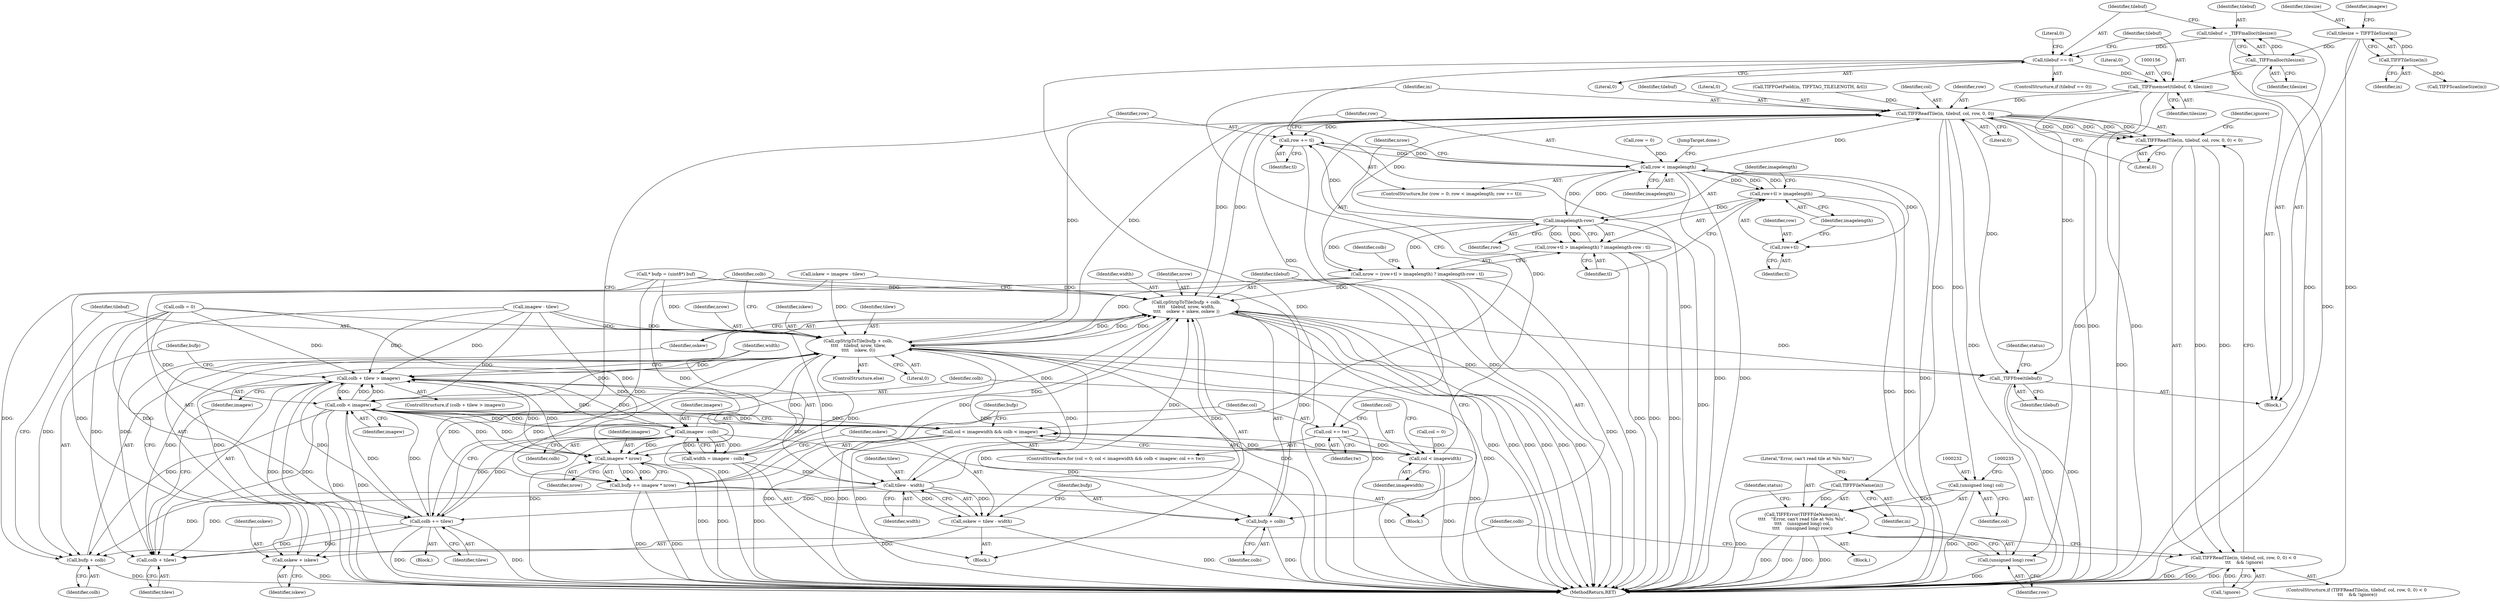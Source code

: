 digraph "0_libtiff_5ad9d8016fbb60109302d558f7edb2cb2a3bb8e3@API" {
"1000151" [label="(Call,_TIFFmemset(tilebuf, 0, tilesize))"];
"1000146" [label="(Call,tilebuf == 0)"];
"1000141" [label="(Call,tilebuf = _TIFFmalloc(tilesize))"];
"1000143" [label="(Call,_TIFFmalloc(tilesize))"];
"1000108" [label="(Call,tilesize = TIFFTileSize(in))"];
"1000110" [label="(Call,TIFFTileSize(in))"];
"1000216" [label="(Call,TIFFReadTile(in, tilebuf, col, row, 0, 0))"];
"1000176" [label="(Call,row += tl)"];
"1000173" [label="(Call,row < imagelength)"];
"1000184" [label="(Call,row+tl > imagelength)"];
"1000189" [label="(Call,imagelength-row)"];
"1000181" [label="(Call,nrow = (row+tl > imagelength) ? imagelength-row : tl)"];
"1000260" [label="(Call,cpStripToTile(bufp + colb,\n\t\t\t\t    tilebuf, nrow, width,\n\t\t\t\t    oskew + iskew, oskew ))"];
"1000272" [label="(Call,cpStripToTile(bufp + colb,\n\t\t\t\t    tilebuf, nrow, tilew,\n\t\t\t\t    iskew, 0))"];
"1000242" [label="(Call,colb + tilew > imagew)"];
"1000206" [label="(Call,colb < imagew)"];
"1000202" [label="(Call,col < imagewidth && colb < imagew)"];
"1000243" [label="(Call,colb + tilew)"];
"1000251" [label="(Call,imagew - colb)"];
"1000249" [label="(Call,width = imagew - colb)"];
"1000257" [label="(Call,tilew - width)"];
"1000255" [label="(Call,oskew = tilew - width)"];
"1000267" [label="(Call,oskew + iskew)"];
"1000281" [label="(Call,colb += tilew)"];
"1000273" [label="(Call,bufp + colb)"];
"1000261" [label="(Call,bufp + colb)"];
"1000286" [label="(Call,imagew * nrow)"];
"1000284" [label="(Call,bufp += imagew * nrow)"];
"1000290" [label="(Call,_TIFFfree(tilebuf))"];
"1000183" [label="(Call,(row+tl > imagelength) ? imagelength-row : tl)"];
"1000185" [label="(Call,row+tl)"];
"1000209" [label="(Call,col += tw)"];
"1000203" [label="(Call,col < imagewidth)"];
"1000215" [label="(Call,TIFFReadTile(in, tilebuf, col, row, 0, 0) < 0)"];
"1000214" [label="(Call,TIFFReadTile(in, tilebuf, col, row, 0, 0) < 0\n \t\t\t    && !ignore)"];
"1000228" [label="(Call,TIFFFileName(in))"];
"1000227" [label="(Call,TIFFError(TIFFFileName(in),\n\t\t\t\t    \"Error, can't read tile at %lu %lu\",\n\t\t\t\t    (unsigned long) col,\n\t\t\t\t    (unsigned long) row))"];
"1000231" [label="(Call,(unsigned long) col)"];
"1000234" [label="(Call,(unsigned long) row)"];
"1000195" [label="(Identifier,colb)"];
"1000204" [label="(Identifier,col)"];
"1000110" [label="(Call,TIFFTileSize(in))"];
"1000276" [label="(Identifier,tilebuf)"];
"1000225" [label="(Identifier,ignore)"];
"1000281" [label="(Call,colb += tilew)"];
"1000178" [label="(Identifier,tl)"];
"1000270" [label="(Identifier,oskew)"];
"1000234" [label="(Call,(unsigned long) row)"];
"1000130" [label="(Call,* bufp = (uint8*) buf)"];
"1000268" [label="(Identifier,oskew)"];
"1000251" [label="(Call,imagew - colb)"];
"1000242" [label="(Call,colb + tilew > imagew)"];
"1000116" [label="(Call,TIFFScanlineSize(in))"];
"1000219" [label="(Identifier,col)"];
"1000175" [label="(Identifier,imagelength)"];
"1000215" [label="(Call,TIFFReadTile(in, tilebuf, col, row, 0, 0) < 0)"];
"1000176" [label="(Call,row += tl)"];
"1000271" [label="(ControlStructure,else)"];
"1000194" [label="(Call,colb = 0)"];
"1000198" [label="(ControlStructure,for (col = 0; col < imagewidth && colb < imagew; col += tw))"];
"1000263" [label="(Identifier,colb)"];
"1000260" [label="(Call,cpStripToTile(bufp + colb,\n\t\t\t\t    tilebuf, nrow, width,\n\t\t\t\t    oskew + iskew, oskew ))"];
"1000150" [label="(Literal,0)"];
"1000280" [label="(Literal,0)"];
"1000212" [label="(Block,)"];
"1000253" [label="(Identifier,colb)"];
"1000188" [label="(Identifier,imagelength)"];
"1000181" [label="(Call,nrow = (row+tl > imagelength) ? imagelength-row : tl)"];
"1000262" [label="(Identifier,bufp)"];
"1000256" [label="(Identifier,oskew)"];
"1000226" [label="(Block,)"];
"1000275" [label="(Identifier,colb)"];
"1000285" [label="(Identifier,bufp)"];
"1000154" [label="(Identifier,tilesize)"];
"1000224" [label="(Call,!ignore)"];
"1000182" [label="(Identifier,nrow)"];
"1000152" [label="(Identifier,tilebuf)"];
"1000246" [label="(Identifier,imagew)"];
"1000243" [label="(Call,colb + tilew)"];
"1000247" [label="(Block,)"];
"1000222" [label="(Literal,0)"];
"1000279" [label="(Identifier,iskew)"];
"1000207" [label="(Identifier,colb)"];
"1000289" [label="(JumpTarget,done:)"];
"1000126" [label="(Call,imagew - tilew)"];
"1000151" [label="(Call,_TIFFmemset(tilebuf, 0, tilesize))"];
"1000216" [label="(Call,TIFFReadTile(in, tilebuf, col, row, 0, 0))"];
"1000147" [label="(Identifier,tilebuf)"];
"1000148" [label="(Literal,0)"];
"1000145" [label="(ControlStructure,if (tilebuf == 0))"];
"1000177" [label="(Identifier,row)"];
"1000146" [label="(Call,tilebuf == 0)"];
"1000115" [label="(Identifier,imagew)"];
"1000220" [label="(Identifier,row)"];
"1000286" [label="(Call,imagew * nrow)"];
"1000111" [label="(Identifier,in)"];
"1000269" [label="(Identifier,iskew)"];
"1000273" [label="(Call,bufp + colb)"];
"1000227" [label="(Call,TIFFError(TIFFFileName(in),\n\t\t\t\t    \"Error, can't read tile at %lu %lu\",\n\t\t\t\t    (unsigned long) col,\n\t\t\t\t    (unsigned long) row))"];
"1000267" [label="(Call,oskew + iskew)"];
"1000108" [label="(Call,tilesize = TIFFTileSize(in))"];
"1000203" [label="(Call,col < imagewidth)"];
"1000250" [label="(Identifier,width)"];
"1000191" [label="(Identifier,row)"];
"1000192" [label="(Identifier,tl)"];
"1000278" [label="(Identifier,tilew)"];
"1000206" [label="(Call,colb < imagew)"];
"1000153" [label="(Literal,0)"];
"1000228" [label="(Call,TIFFFileName(in))"];
"1000236" [label="(Identifier,row)"];
"1000277" [label="(Identifier,nrow)"];
"1000230" [label="(Literal,\"Error, can't read tile at %lu %lu\")"];
"1000187" [label="(Identifier,tl)"];
"1000124" [label="(Call,iskew = imagew - tilew)"];
"1000233" [label="(Identifier,col)"];
"1000294" [label="(MethodReturn,RET)"];
"1000282" [label="(Identifier,colb)"];
"1000274" [label="(Identifier,bufp)"];
"1000218" [label="(Identifier,tilebuf)"];
"1000221" [label="(Literal,0)"];
"1000164" [label="(Call,TIFFGetField(in, TIFFTAG_TILELENGTH, &tl))"];
"1000245" [label="(Identifier,tilew)"];
"1000266" [label="(Identifier,width)"];
"1000238" [label="(Identifier,status)"];
"1000209" [label="(Call,col += tw)"];
"1000261" [label="(Call,bufp + colb)"];
"1000214" [label="(Call,TIFFReadTile(in, tilebuf, col, row, 0, 0) < 0\n \t\t\t    && !ignore)"];
"1000249" [label="(Call,width = imagew - colb)"];
"1000144" [label="(Identifier,tilesize)"];
"1000184" [label="(Call,row+tl > imagelength)"];
"1000264" [label="(Identifier,tilebuf)"];
"1000244" [label="(Identifier,colb)"];
"1000229" [label="(Identifier,in)"];
"1000272" [label="(Call,cpStripToTile(bufp + colb,\n\t\t\t\t    tilebuf, nrow, tilew,\n\t\t\t\t    iskew, 0))"];
"1000143" [label="(Call,_TIFFmalloc(tilesize))"];
"1000170" [label="(Call,row = 0)"];
"1000293" [label="(Identifier,status)"];
"1000186" [label="(Identifier,row)"];
"1000190" [label="(Identifier,imagelength)"];
"1000258" [label="(Identifier,tilew)"];
"1000283" [label="(Identifier,tilew)"];
"1000241" [label="(ControlStructure,if (colb + tilew > imagew))"];
"1000223" [label="(Literal,0)"];
"1000208" [label="(Identifier,imagew)"];
"1000185" [label="(Call,row+tl)"];
"1000211" [label="(Identifier,tw)"];
"1000179" [label="(Block,)"];
"1000183" [label="(Call,(row+tl > imagelength) ? imagelength-row : tl)"];
"1000290" [label="(Call,_TIFFfree(tilebuf))"];
"1000255" [label="(Call,oskew = tilew - width)"];
"1000231" [label="(Call,(unsigned long) col)"];
"1000291" [label="(Identifier,tilebuf)"];
"1000265" [label="(Identifier,nrow)"];
"1000202" [label="(Call,col < imagewidth && colb < imagew)"];
"1000169" [label="(ControlStructure,for (row = 0; row < imagelength; row += tl))"];
"1000259" [label="(Identifier,width)"];
"1000199" [label="(Call,col = 0)"];
"1000205" [label="(Identifier,imagewidth)"];
"1000284" [label="(Call,bufp += imagew * nrow)"];
"1000102" [label="(Block,)"];
"1000174" [label="(Identifier,row)"];
"1000210" [label="(Identifier,col)"];
"1000142" [label="(Identifier,tilebuf)"];
"1000217" [label="(Identifier,in)"];
"1000109" [label="(Identifier,tilesize)"];
"1000252" [label="(Identifier,imagew)"];
"1000213" [label="(ControlStructure,if (TIFFReadTile(in, tilebuf, col, row, 0, 0) < 0\n \t\t\t    && !ignore))"];
"1000141" [label="(Call,tilebuf = _TIFFmalloc(tilesize))"];
"1000257" [label="(Call,tilew - width)"];
"1000189" [label="(Call,imagelength-row)"];
"1000173" [label="(Call,row < imagelength)"];
"1000287" [label="(Identifier,imagew)"];
"1000288" [label="(Identifier,nrow)"];
"1000151" -> "1000102"  [label="AST: "];
"1000151" -> "1000154"  [label="CFG: "];
"1000152" -> "1000151"  [label="AST: "];
"1000153" -> "1000151"  [label="AST: "];
"1000154" -> "1000151"  [label="AST: "];
"1000156" -> "1000151"  [label="CFG: "];
"1000151" -> "1000294"  [label="DDG: "];
"1000151" -> "1000294"  [label="DDG: "];
"1000146" -> "1000151"  [label="DDG: "];
"1000143" -> "1000151"  [label="DDG: "];
"1000151" -> "1000216"  [label="DDG: "];
"1000151" -> "1000290"  [label="DDG: "];
"1000146" -> "1000145"  [label="AST: "];
"1000146" -> "1000148"  [label="CFG: "];
"1000147" -> "1000146"  [label="AST: "];
"1000148" -> "1000146"  [label="AST: "];
"1000150" -> "1000146"  [label="CFG: "];
"1000152" -> "1000146"  [label="CFG: "];
"1000146" -> "1000294"  [label="DDG: "];
"1000146" -> "1000294"  [label="DDG: "];
"1000141" -> "1000146"  [label="DDG: "];
"1000141" -> "1000102"  [label="AST: "];
"1000141" -> "1000143"  [label="CFG: "];
"1000142" -> "1000141"  [label="AST: "];
"1000143" -> "1000141"  [label="AST: "];
"1000147" -> "1000141"  [label="CFG: "];
"1000141" -> "1000294"  [label="DDG: "];
"1000143" -> "1000141"  [label="DDG: "];
"1000143" -> "1000144"  [label="CFG: "];
"1000144" -> "1000143"  [label="AST: "];
"1000143" -> "1000294"  [label="DDG: "];
"1000108" -> "1000143"  [label="DDG: "];
"1000108" -> "1000102"  [label="AST: "];
"1000108" -> "1000110"  [label="CFG: "];
"1000109" -> "1000108"  [label="AST: "];
"1000110" -> "1000108"  [label="AST: "];
"1000115" -> "1000108"  [label="CFG: "];
"1000108" -> "1000294"  [label="DDG: "];
"1000110" -> "1000108"  [label="DDG: "];
"1000110" -> "1000111"  [label="CFG: "];
"1000111" -> "1000110"  [label="AST: "];
"1000110" -> "1000116"  [label="DDG: "];
"1000216" -> "1000215"  [label="AST: "];
"1000216" -> "1000222"  [label="CFG: "];
"1000217" -> "1000216"  [label="AST: "];
"1000218" -> "1000216"  [label="AST: "];
"1000219" -> "1000216"  [label="AST: "];
"1000220" -> "1000216"  [label="AST: "];
"1000221" -> "1000216"  [label="AST: "];
"1000222" -> "1000216"  [label="AST: "];
"1000223" -> "1000216"  [label="CFG: "];
"1000216" -> "1000294"  [label="DDG: "];
"1000216" -> "1000176"  [label="DDG: "];
"1000216" -> "1000209"  [label="DDG: "];
"1000216" -> "1000215"  [label="DDG: "];
"1000216" -> "1000215"  [label="DDG: "];
"1000216" -> "1000215"  [label="DDG: "];
"1000216" -> "1000215"  [label="DDG: "];
"1000216" -> "1000215"  [label="DDG: "];
"1000164" -> "1000216"  [label="DDG: "];
"1000260" -> "1000216"  [label="DDG: "];
"1000272" -> "1000216"  [label="DDG: "];
"1000203" -> "1000216"  [label="DDG: "];
"1000189" -> "1000216"  [label="DDG: "];
"1000173" -> "1000216"  [label="DDG: "];
"1000216" -> "1000228"  [label="DDG: "];
"1000216" -> "1000231"  [label="DDG: "];
"1000216" -> "1000234"  [label="DDG: "];
"1000216" -> "1000260"  [label="DDG: "];
"1000216" -> "1000272"  [label="DDG: "];
"1000216" -> "1000290"  [label="DDG: "];
"1000176" -> "1000169"  [label="AST: "];
"1000176" -> "1000178"  [label="CFG: "];
"1000177" -> "1000176"  [label="AST: "];
"1000178" -> "1000176"  [label="AST: "];
"1000174" -> "1000176"  [label="CFG: "];
"1000176" -> "1000294"  [label="DDG: "];
"1000176" -> "1000173"  [label="DDG: "];
"1000189" -> "1000176"  [label="DDG: "];
"1000173" -> "1000176"  [label="DDG: "];
"1000173" -> "1000169"  [label="AST: "];
"1000173" -> "1000175"  [label="CFG: "];
"1000174" -> "1000173"  [label="AST: "];
"1000175" -> "1000173"  [label="AST: "];
"1000182" -> "1000173"  [label="CFG: "];
"1000289" -> "1000173"  [label="CFG: "];
"1000173" -> "1000294"  [label="DDG: "];
"1000173" -> "1000294"  [label="DDG: "];
"1000173" -> "1000294"  [label="DDG: "];
"1000170" -> "1000173"  [label="DDG: "];
"1000184" -> "1000173"  [label="DDG: "];
"1000189" -> "1000173"  [label="DDG: "];
"1000173" -> "1000184"  [label="DDG: "];
"1000173" -> "1000184"  [label="DDG: "];
"1000173" -> "1000185"  [label="DDG: "];
"1000173" -> "1000189"  [label="DDG: "];
"1000184" -> "1000183"  [label="AST: "];
"1000184" -> "1000188"  [label="CFG: "];
"1000185" -> "1000184"  [label="AST: "];
"1000188" -> "1000184"  [label="AST: "];
"1000190" -> "1000184"  [label="CFG: "];
"1000192" -> "1000184"  [label="CFG: "];
"1000184" -> "1000294"  [label="DDG: "];
"1000184" -> "1000294"  [label="DDG: "];
"1000184" -> "1000189"  [label="DDG: "];
"1000189" -> "1000183"  [label="AST: "];
"1000189" -> "1000191"  [label="CFG: "];
"1000190" -> "1000189"  [label="AST: "];
"1000191" -> "1000189"  [label="AST: "];
"1000183" -> "1000189"  [label="CFG: "];
"1000189" -> "1000294"  [label="DDG: "];
"1000189" -> "1000181"  [label="DDG: "];
"1000189" -> "1000181"  [label="DDG: "];
"1000189" -> "1000183"  [label="DDG: "];
"1000189" -> "1000183"  [label="DDG: "];
"1000181" -> "1000179"  [label="AST: "];
"1000181" -> "1000183"  [label="CFG: "];
"1000182" -> "1000181"  [label="AST: "];
"1000183" -> "1000181"  [label="AST: "];
"1000195" -> "1000181"  [label="CFG: "];
"1000181" -> "1000294"  [label="DDG: "];
"1000181" -> "1000294"  [label="DDG: "];
"1000181" -> "1000260"  [label="DDG: "];
"1000181" -> "1000272"  [label="DDG: "];
"1000181" -> "1000286"  [label="DDG: "];
"1000260" -> "1000247"  [label="AST: "];
"1000260" -> "1000270"  [label="CFG: "];
"1000261" -> "1000260"  [label="AST: "];
"1000264" -> "1000260"  [label="AST: "];
"1000265" -> "1000260"  [label="AST: "];
"1000266" -> "1000260"  [label="AST: "];
"1000267" -> "1000260"  [label="AST: "];
"1000270" -> "1000260"  [label="AST: "];
"1000282" -> "1000260"  [label="CFG: "];
"1000260" -> "1000294"  [label="DDG: "];
"1000260" -> "1000294"  [label="DDG: "];
"1000260" -> "1000294"  [label="DDG: "];
"1000260" -> "1000294"  [label="DDG: "];
"1000260" -> "1000294"  [label="DDG: "];
"1000260" -> "1000294"  [label="DDG: "];
"1000284" -> "1000260"  [label="DDG: "];
"1000130" -> "1000260"  [label="DDG: "];
"1000251" -> "1000260"  [label="DDG: "];
"1000272" -> "1000260"  [label="DDG: "];
"1000272" -> "1000260"  [label="DDG: "];
"1000257" -> "1000260"  [label="DDG: "];
"1000255" -> "1000260"  [label="DDG: "];
"1000124" -> "1000260"  [label="DDG: "];
"1000260" -> "1000272"  [label="DDG: "];
"1000260" -> "1000286"  [label="DDG: "];
"1000260" -> "1000290"  [label="DDG: "];
"1000272" -> "1000271"  [label="AST: "];
"1000272" -> "1000280"  [label="CFG: "];
"1000273" -> "1000272"  [label="AST: "];
"1000276" -> "1000272"  [label="AST: "];
"1000277" -> "1000272"  [label="AST: "];
"1000278" -> "1000272"  [label="AST: "];
"1000279" -> "1000272"  [label="AST: "];
"1000280" -> "1000272"  [label="AST: "];
"1000282" -> "1000272"  [label="CFG: "];
"1000272" -> "1000294"  [label="DDG: "];
"1000272" -> "1000294"  [label="DDG: "];
"1000272" -> "1000294"  [label="DDG: "];
"1000272" -> "1000294"  [label="DDG: "];
"1000272" -> "1000242"  [label="DDG: "];
"1000272" -> "1000243"  [label="DDG: "];
"1000272" -> "1000257"  [label="DDG: "];
"1000272" -> "1000267"  [label="DDG: "];
"1000284" -> "1000272"  [label="DDG: "];
"1000130" -> "1000272"  [label="DDG: "];
"1000281" -> "1000272"  [label="DDG: "];
"1000194" -> "1000272"  [label="DDG: "];
"1000206" -> "1000272"  [label="DDG: "];
"1000126" -> "1000272"  [label="DDG: "];
"1000257" -> "1000272"  [label="DDG: "];
"1000124" -> "1000272"  [label="DDG: "];
"1000272" -> "1000281"  [label="DDG: "];
"1000272" -> "1000286"  [label="DDG: "];
"1000272" -> "1000290"  [label="DDG: "];
"1000242" -> "1000241"  [label="AST: "];
"1000242" -> "1000246"  [label="CFG: "];
"1000243" -> "1000242"  [label="AST: "];
"1000246" -> "1000242"  [label="AST: "];
"1000250" -> "1000242"  [label="CFG: "];
"1000274" -> "1000242"  [label="CFG: "];
"1000242" -> "1000294"  [label="DDG: "];
"1000242" -> "1000294"  [label="DDG: "];
"1000242" -> "1000294"  [label="DDG: "];
"1000242" -> "1000206"  [label="DDG: "];
"1000281" -> "1000242"  [label="DDG: "];
"1000194" -> "1000242"  [label="DDG: "];
"1000206" -> "1000242"  [label="DDG: "];
"1000206" -> "1000242"  [label="DDG: "];
"1000126" -> "1000242"  [label="DDG: "];
"1000126" -> "1000242"  [label="DDG: "];
"1000257" -> "1000242"  [label="DDG: "];
"1000286" -> "1000242"  [label="DDG: "];
"1000251" -> "1000242"  [label="DDG: "];
"1000242" -> "1000251"  [label="DDG: "];
"1000242" -> "1000286"  [label="DDG: "];
"1000206" -> "1000202"  [label="AST: "];
"1000206" -> "1000208"  [label="CFG: "];
"1000207" -> "1000206"  [label="AST: "];
"1000208" -> "1000206"  [label="AST: "];
"1000202" -> "1000206"  [label="CFG: "];
"1000206" -> "1000294"  [label="DDG: "];
"1000206" -> "1000294"  [label="DDG: "];
"1000206" -> "1000202"  [label="DDG: "];
"1000206" -> "1000202"  [label="DDG: "];
"1000281" -> "1000206"  [label="DDG: "];
"1000194" -> "1000206"  [label="DDG: "];
"1000286" -> "1000206"  [label="DDG: "];
"1000251" -> "1000206"  [label="DDG: "];
"1000126" -> "1000206"  [label="DDG: "];
"1000206" -> "1000243"  [label="DDG: "];
"1000206" -> "1000251"  [label="DDG: "];
"1000206" -> "1000273"  [label="DDG: "];
"1000206" -> "1000281"  [label="DDG: "];
"1000206" -> "1000286"  [label="DDG: "];
"1000202" -> "1000198"  [label="AST: "];
"1000202" -> "1000203"  [label="CFG: "];
"1000203" -> "1000202"  [label="AST: "];
"1000217" -> "1000202"  [label="CFG: "];
"1000285" -> "1000202"  [label="CFG: "];
"1000202" -> "1000294"  [label="DDG: "];
"1000202" -> "1000294"  [label="DDG: "];
"1000202" -> "1000294"  [label="DDG: "];
"1000203" -> "1000202"  [label="DDG: "];
"1000203" -> "1000202"  [label="DDG: "];
"1000243" -> "1000245"  [label="CFG: "];
"1000244" -> "1000243"  [label="AST: "];
"1000245" -> "1000243"  [label="AST: "];
"1000246" -> "1000243"  [label="CFG: "];
"1000281" -> "1000243"  [label="DDG: "];
"1000194" -> "1000243"  [label="DDG: "];
"1000126" -> "1000243"  [label="DDG: "];
"1000257" -> "1000243"  [label="DDG: "];
"1000251" -> "1000249"  [label="AST: "];
"1000251" -> "1000253"  [label="CFG: "];
"1000252" -> "1000251"  [label="AST: "];
"1000253" -> "1000251"  [label="AST: "];
"1000249" -> "1000251"  [label="CFG: "];
"1000251" -> "1000294"  [label="DDG: "];
"1000251" -> "1000249"  [label="DDG: "];
"1000251" -> "1000249"  [label="DDG: "];
"1000281" -> "1000251"  [label="DDG: "];
"1000194" -> "1000251"  [label="DDG: "];
"1000251" -> "1000261"  [label="DDG: "];
"1000251" -> "1000281"  [label="DDG: "];
"1000251" -> "1000286"  [label="DDG: "];
"1000249" -> "1000247"  [label="AST: "];
"1000250" -> "1000249"  [label="AST: "];
"1000256" -> "1000249"  [label="CFG: "];
"1000249" -> "1000294"  [label="DDG: "];
"1000249" -> "1000257"  [label="DDG: "];
"1000257" -> "1000255"  [label="AST: "];
"1000257" -> "1000259"  [label="CFG: "];
"1000258" -> "1000257"  [label="AST: "];
"1000259" -> "1000257"  [label="AST: "];
"1000255" -> "1000257"  [label="CFG: "];
"1000257" -> "1000255"  [label="DDG: "];
"1000257" -> "1000255"  [label="DDG: "];
"1000126" -> "1000257"  [label="DDG: "];
"1000257" -> "1000281"  [label="DDG: "];
"1000255" -> "1000247"  [label="AST: "];
"1000256" -> "1000255"  [label="AST: "];
"1000262" -> "1000255"  [label="CFG: "];
"1000255" -> "1000294"  [label="DDG: "];
"1000255" -> "1000267"  [label="DDG: "];
"1000267" -> "1000269"  [label="CFG: "];
"1000268" -> "1000267"  [label="AST: "];
"1000269" -> "1000267"  [label="AST: "];
"1000270" -> "1000267"  [label="CFG: "];
"1000267" -> "1000294"  [label="DDG: "];
"1000124" -> "1000267"  [label="DDG: "];
"1000281" -> "1000212"  [label="AST: "];
"1000281" -> "1000283"  [label="CFG: "];
"1000282" -> "1000281"  [label="AST: "];
"1000283" -> "1000281"  [label="AST: "];
"1000210" -> "1000281"  [label="CFG: "];
"1000281" -> "1000294"  [label="DDG: "];
"1000281" -> "1000294"  [label="DDG: "];
"1000281" -> "1000273"  [label="DDG: "];
"1000194" -> "1000281"  [label="DDG: "];
"1000273" -> "1000275"  [label="CFG: "];
"1000274" -> "1000273"  [label="AST: "];
"1000275" -> "1000273"  [label="AST: "];
"1000276" -> "1000273"  [label="CFG: "];
"1000273" -> "1000294"  [label="DDG: "];
"1000284" -> "1000273"  [label="DDG: "];
"1000130" -> "1000273"  [label="DDG: "];
"1000194" -> "1000273"  [label="DDG: "];
"1000261" -> "1000263"  [label="CFG: "];
"1000262" -> "1000261"  [label="AST: "];
"1000263" -> "1000261"  [label="AST: "];
"1000264" -> "1000261"  [label="CFG: "];
"1000261" -> "1000294"  [label="DDG: "];
"1000284" -> "1000261"  [label="DDG: "];
"1000130" -> "1000261"  [label="DDG: "];
"1000286" -> "1000284"  [label="AST: "];
"1000286" -> "1000288"  [label="CFG: "];
"1000287" -> "1000286"  [label="AST: "];
"1000288" -> "1000286"  [label="AST: "];
"1000284" -> "1000286"  [label="CFG: "];
"1000286" -> "1000294"  [label="DDG: "];
"1000286" -> "1000294"  [label="DDG: "];
"1000286" -> "1000284"  [label="DDG: "];
"1000286" -> "1000284"  [label="DDG: "];
"1000126" -> "1000286"  [label="DDG: "];
"1000284" -> "1000179"  [label="AST: "];
"1000285" -> "1000284"  [label="AST: "];
"1000177" -> "1000284"  [label="CFG: "];
"1000284" -> "1000294"  [label="DDG: "];
"1000284" -> "1000294"  [label="DDG: "];
"1000130" -> "1000284"  [label="DDG: "];
"1000290" -> "1000102"  [label="AST: "];
"1000290" -> "1000291"  [label="CFG: "];
"1000291" -> "1000290"  [label="AST: "];
"1000293" -> "1000290"  [label="CFG: "];
"1000290" -> "1000294"  [label="DDG: "];
"1000290" -> "1000294"  [label="DDG: "];
"1000183" -> "1000192"  [label="CFG: "];
"1000192" -> "1000183"  [label="AST: "];
"1000183" -> "1000294"  [label="DDG: "];
"1000183" -> "1000294"  [label="DDG: "];
"1000183" -> "1000294"  [label="DDG: "];
"1000185" -> "1000187"  [label="CFG: "];
"1000186" -> "1000185"  [label="AST: "];
"1000187" -> "1000185"  [label="AST: "];
"1000188" -> "1000185"  [label="CFG: "];
"1000209" -> "1000198"  [label="AST: "];
"1000209" -> "1000211"  [label="CFG: "];
"1000210" -> "1000209"  [label="AST: "];
"1000211" -> "1000209"  [label="AST: "];
"1000204" -> "1000209"  [label="CFG: "];
"1000209" -> "1000294"  [label="DDG: "];
"1000209" -> "1000203"  [label="DDG: "];
"1000203" -> "1000205"  [label="CFG: "];
"1000204" -> "1000203"  [label="AST: "];
"1000205" -> "1000203"  [label="AST: "];
"1000207" -> "1000203"  [label="CFG: "];
"1000203" -> "1000294"  [label="DDG: "];
"1000203" -> "1000294"  [label="DDG: "];
"1000199" -> "1000203"  [label="DDG: "];
"1000215" -> "1000214"  [label="AST: "];
"1000215" -> "1000223"  [label="CFG: "];
"1000223" -> "1000215"  [label="AST: "];
"1000225" -> "1000215"  [label="CFG: "];
"1000214" -> "1000215"  [label="CFG: "];
"1000215" -> "1000294"  [label="DDG: "];
"1000215" -> "1000214"  [label="DDG: "];
"1000215" -> "1000214"  [label="DDG: "];
"1000214" -> "1000213"  [label="AST: "];
"1000214" -> "1000224"  [label="CFG: "];
"1000224" -> "1000214"  [label="AST: "];
"1000229" -> "1000214"  [label="CFG: "];
"1000244" -> "1000214"  [label="CFG: "];
"1000214" -> "1000294"  [label="DDG: "];
"1000214" -> "1000294"  [label="DDG: "];
"1000214" -> "1000294"  [label="DDG: "];
"1000224" -> "1000214"  [label="DDG: "];
"1000228" -> "1000227"  [label="AST: "];
"1000228" -> "1000229"  [label="CFG: "];
"1000229" -> "1000228"  [label="AST: "];
"1000230" -> "1000228"  [label="CFG: "];
"1000228" -> "1000294"  [label="DDG: "];
"1000228" -> "1000227"  [label="DDG: "];
"1000227" -> "1000226"  [label="AST: "];
"1000227" -> "1000234"  [label="CFG: "];
"1000230" -> "1000227"  [label="AST: "];
"1000231" -> "1000227"  [label="AST: "];
"1000234" -> "1000227"  [label="AST: "];
"1000238" -> "1000227"  [label="CFG: "];
"1000227" -> "1000294"  [label="DDG: "];
"1000227" -> "1000294"  [label="DDG: "];
"1000227" -> "1000294"  [label="DDG: "];
"1000227" -> "1000294"  [label="DDG: "];
"1000231" -> "1000227"  [label="DDG: "];
"1000234" -> "1000227"  [label="DDG: "];
"1000231" -> "1000233"  [label="CFG: "];
"1000232" -> "1000231"  [label="AST: "];
"1000233" -> "1000231"  [label="AST: "];
"1000235" -> "1000231"  [label="CFG: "];
"1000231" -> "1000294"  [label="DDG: "];
"1000234" -> "1000236"  [label="CFG: "];
"1000235" -> "1000234"  [label="AST: "];
"1000236" -> "1000234"  [label="AST: "];
"1000234" -> "1000294"  [label="DDG: "];
}
